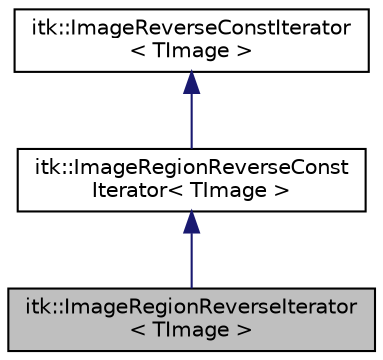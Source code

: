 digraph "itk::ImageRegionReverseIterator&lt; TImage &gt;"
{
 // LATEX_PDF_SIZE
  edge [fontname="Helvetica",fontsize="10",labelfontname="Helvetica",labelfontsize="10"];
  node [fontname="Helvetica",fontsize="10",shape=record];
  Node1 [label="itk::ImageRegionReverseIterator\l\< TImage \>",height=0.2,width=0.4,color="black", fillcolor="grey75", style="filled", fontcolor="black",tooltip="A multi-dimensional image iterator which only walks a region."];
  Node2 -> Node1 [dir="back",color="midnightblue",fontsize="10",style="solid",fontname="Helvetica"];
  Node2 [label="itk::ImageRegionReverseConst\lIterator\< TImage \>",height=0.2,width=0.4,color="black", fillcolor="white", style="filled",URL="$classitk_1_1ImageRegionReverseConstIterator.html",tooltip="A multi-dimensional image iterator designed to walk a specified image region in reverse."];
  Node3 -> Node2 [dir="back",color="midnightblue",fontsize="10",style="solid",fontname="Helvetica"];
  Node3 [label="itk::ImageReverseConstIterator\l\< TImage \>",height=0.2,width=0.4,color="black", fillcolor="white", style="filled",URL="$classitk_1_1ImageReverseConstIterator.html",tooltip="Multi-dimensional image iterator."];
}
